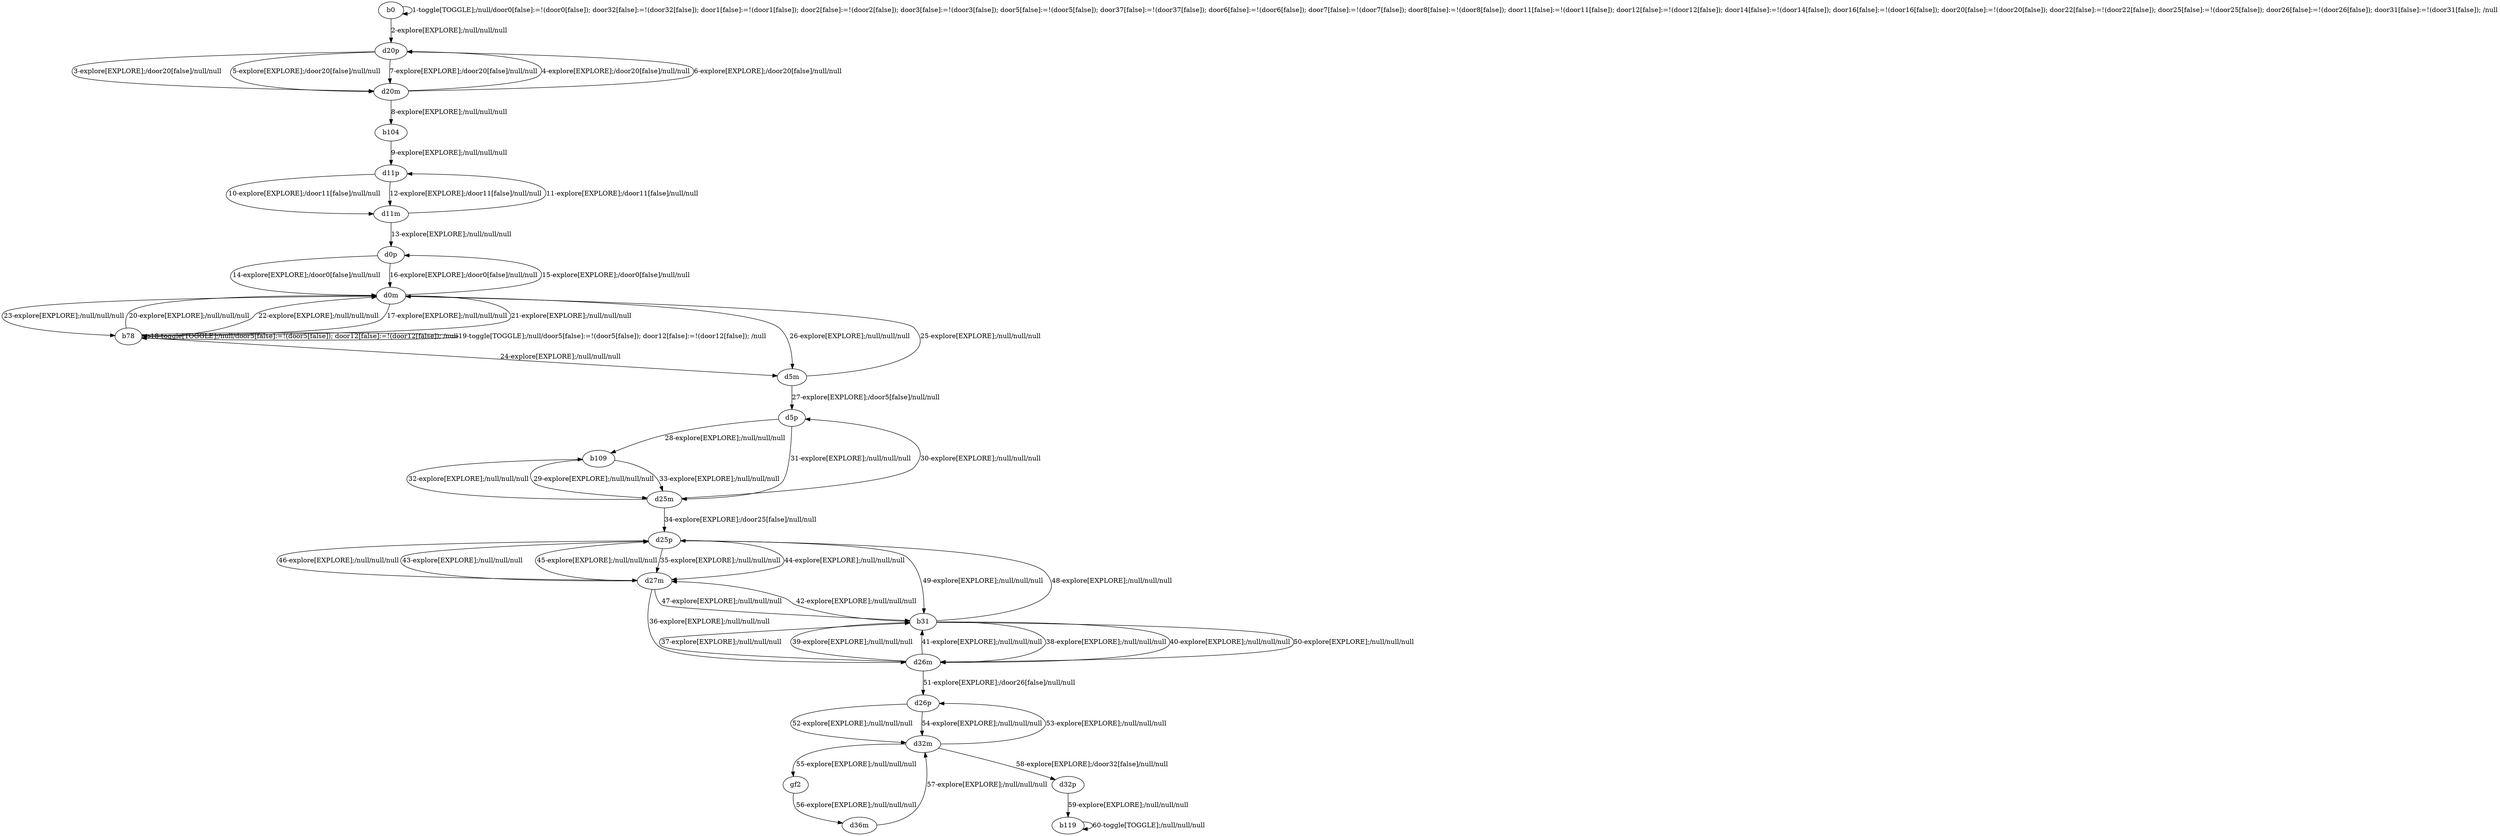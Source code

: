 # Total number of goals covered by this test: 1
# b119 --> b119

digraph g {
"b0" -> "b0" [label = "1-toggle[TOGGLE];/null/door0[false]:=!(door0[false]); door32[false]:=!(door32[false]); door1[false]:=!(door1[false]); door2[false]:=!(door2[false]); door3[false]:=!(door3[false]); door5[false]:=!(door5[false]); door37[false]:=!(door37[false]); door6[false]:=!(door6[false]); door7[false]:=!(door7[false]); door8[false]:=!(door8[false]); door11[false]:=!(door11[false]); door12[false]:=!(door12[false]); door14[false]:=!(door14[false]); door16[false]:=!(door16[false]); door20[false]:=!(door20[false]); door22[false]:=!(door22[false]); door25[false]:=!(door25[false]); door26[false]:=!(door26[false]); door31[false]:=!(door31[false]); /null"];
"b0" -> "d20p" [label = "2-explore[EXPLORE];/null/null/null"];
"d20p" -> "d20m" [label = "3-explore[EXPLORE];/door20[false]/null/null"];
"d20m" -> "d20p" [label = "4-explore[EXPLORE];/door20[false]/null/null"];
"d20p" -> "d20m" [label = "5-explore[EXPLORE];/door20[false]/null/null"];
"d20m" -> "d20p" [label = "6-explore[EXPLORE];/door20[false]/null/null"];
"d20p" -> "d20m" [label = "7-explore[EXPLORE];/door20[false]/null/null"];
"d20m" -> "b104" [label = "8-explore[EXPLORE];/null/null/null"];
"b104" -> "d11p" [label = "9-explore[EXPLORE];/null/null/null"];
"d11p" -> "d11m" [label = "10-explore[EXPLORE];/door11[false]/null/null"];
"d11m" -> "d11p" [label = "11-explore[EXPLORE];/door11[false]/null/null"];
"d11p" -> "d11m" [label = "12-explore[EXPLORE];/door11[false]/null/null"];
"d11m" -> "d0p" [label = "13-explore[EXPLORE];/null/null/null"];
"d0p" -> "d0m" [label = "14-explore[EXPLORE];/door0[false]/null/null"];
"d0m" -> "d0p" [label = "15-explore[EXPLORE];/door0[false]/null/null"];
"d0p" -> "d0m" [label = "16-explore[EXPLORE];/door0[false]/null/null"];
"d0m" -> "b78" [label = "17-explore[EXPLORE];/null/null/null"];
"b78" -> "b78" [label = "18-toggle[TOGGLE];/null/door5[false]:=!(door5[false]); door12[false]:=!(door12[false]); /null"];
"b78" -> "b78" [label = "19-toggle[TOGGLE];/null/door5[false]:=!(door5[false]); door12[false]:=!(door12[false]); /null"];
"b78" -> "d0m" [label = "20-explore[EXPLORE];/null/null/null"];
"d0m" -> "b78" [label = "21-explore[EXPLORE];/null/null/null"];
"b78" -> "d0m" [label = "22-explore[EXPLORE];/null/null/null"];
"d0m" -> "b78" [label = "23-explore[EXPLORE];/null/null/null"];
"b78" -> "d5m" [label = "24-explore[EXPLORE];/null/null/null"];
"d5m" -> "d0m" [label = "25-explore[EXPLORE];/null/null/null"];
"d0m" -> "d5m" [label = "26-explore[EXPLORE];/null/null/null"];
"d5m" -> "d5p" [label = "27-explore[EXPLORE];/door5[false]/null/null"];
"d5p" -> "b109" [label = "28-explore[EXPLORE];/null/null/null"];
"b109" -> "d25m" [label = "29-explore[EXPLORE];/null/null/null"];
"d25m" -> "d5p" [label = "30-explore[EXPLORE];/null/null/null"];
"d5p" -> "d25m" [label = "31-explore[EXPLORE];/null/null/null"];
"d25m" -> "b109" [label = "32-explore[EXPLORE];/null/null/null"];
"b109" -> "d25m" [label = "33-explore[EXPLORE];/null/null/null"];
"d25m" -> "d25p" [label = "34-explore[EXPLORE];/door25[false]/null/null"];
"d25p" -> "d27m" [label = "35-explore[EXPLORE];/null/null/null"];
"d27m" -> "d26m" [label = "36-explore[EXPLORE];/null/null/null"];
"d26m" -> "b31" [label = "37-explore[EXPLORE];/null/null/null"];
"b31" -> "d26m" [label = "38-explore[EXPLORE];/null/null/null"];
"d26m" -> "b31" [label = "39-explore[EXPLORE];/null/null/null"];
"b31" -> "d26m" [label = "40-explore[EXPLORE];/null/null/null"];
"d26m" -> "b31" [label = "41-explore[EXPLORE];/null/null/null"];
"b31" -> "d27m" [label = "42-explore[EXPLORE];/null/null/null"];
"d27m" -> "d25p" [label = "43-explore[EXPLORE];/null/null/null"];
"d25p" -> "d27m" [label = "44-explore[EXPLORE];/null/null/null"];
"d27m" -> "d25p" [label = "45-explore[EXPLORE];/null/null/null"];
"d25p" -> "d27m" [label = "46-explore[EXPLORE];/null/null/null"];
"d27m" -> "b31" [label = "47-explore[EXPLORE];/null/null/null"];
"b31" -> "d25p" [label = "48-explore[EXPLORE];/null/null/null"];
"d25p" -> "b31" [label = "49-explore[EXPLORE];/null/null/null"];
"b31" -> "d26m" [label = "50-explore[EXPLORE];/null/null/null"];
"d26m" -> "d26p" [label = "51-explore[EXPLORE];/door26[false]/null/null"];
"d26p" -> "d32m" [label = "52-explore[EXPLORE];/null/null/null"];
"d32m" -> "d26p" [label = "53-explore[EXPLORE];/null/null/null"];
"d26p" -> "d32m" [label = "54-explore[EXPLORE];/null/null/null"];
"d32m" -> "gf2" [label = "55-explore[EXPLORE];/null/null/null"];
"gf2" -> "d36m" [label = "56-explore[EXPLORE];/null/null/null"];
"d36m" -> "d32m" [label = "57-explore[EXPLORE];/null/null/null"];
"d32m" -> "d32p" [label = "58-explore[EXPLORE];/door32[false]/null/null"];
"d32p" -> "b119" [label = "59-explore[EXPLORE];/null/null/null"];
"b119" -> "b119" [label = "60-toggle[TOGGLE];/null/null/null"];
}